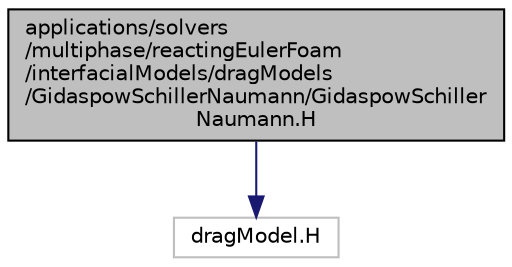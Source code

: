 digraph "applications/solvers/multiphase/reactingEulerFoam/interfacialModels/dragModels/GidaspowSchillerNaumann/GidaspowSchillerNaumann.H"
{
  bgcolor="transparent";
  edge [fontname="Helvetica",fontsize="10",labelfontname="Helvetica",labelfontsize="10"];
  node [fontname="Helvetica",fontsize="10",shape=record];
  Node0 [label="applications/solvers\l/multiphase/reactingEulerFoam\l/interfacialModels/dragModels\l/GidaspowSchillerNaumann/GidaspowSchiller\lNaumann.H",height=0.2,width=0.4,color="black", fillcolor="grey75", style="filled", fontcolor="black"];
  Node0 -> Node1 [color="midnightblue",fontsize="10",style="solid",fontname="Helvetica"];
  Node1 [label="dragModel.H",height=0.2,width=0.4,color="grey75"];
}
